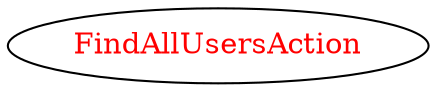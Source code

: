 digraph dependencyGraph {
 concentrate=true;
 ranksep="2.0";
 rankdir="LR"; 
 splines="ortho";
"FindAllUsersAction" [fontcolor="red"];
}